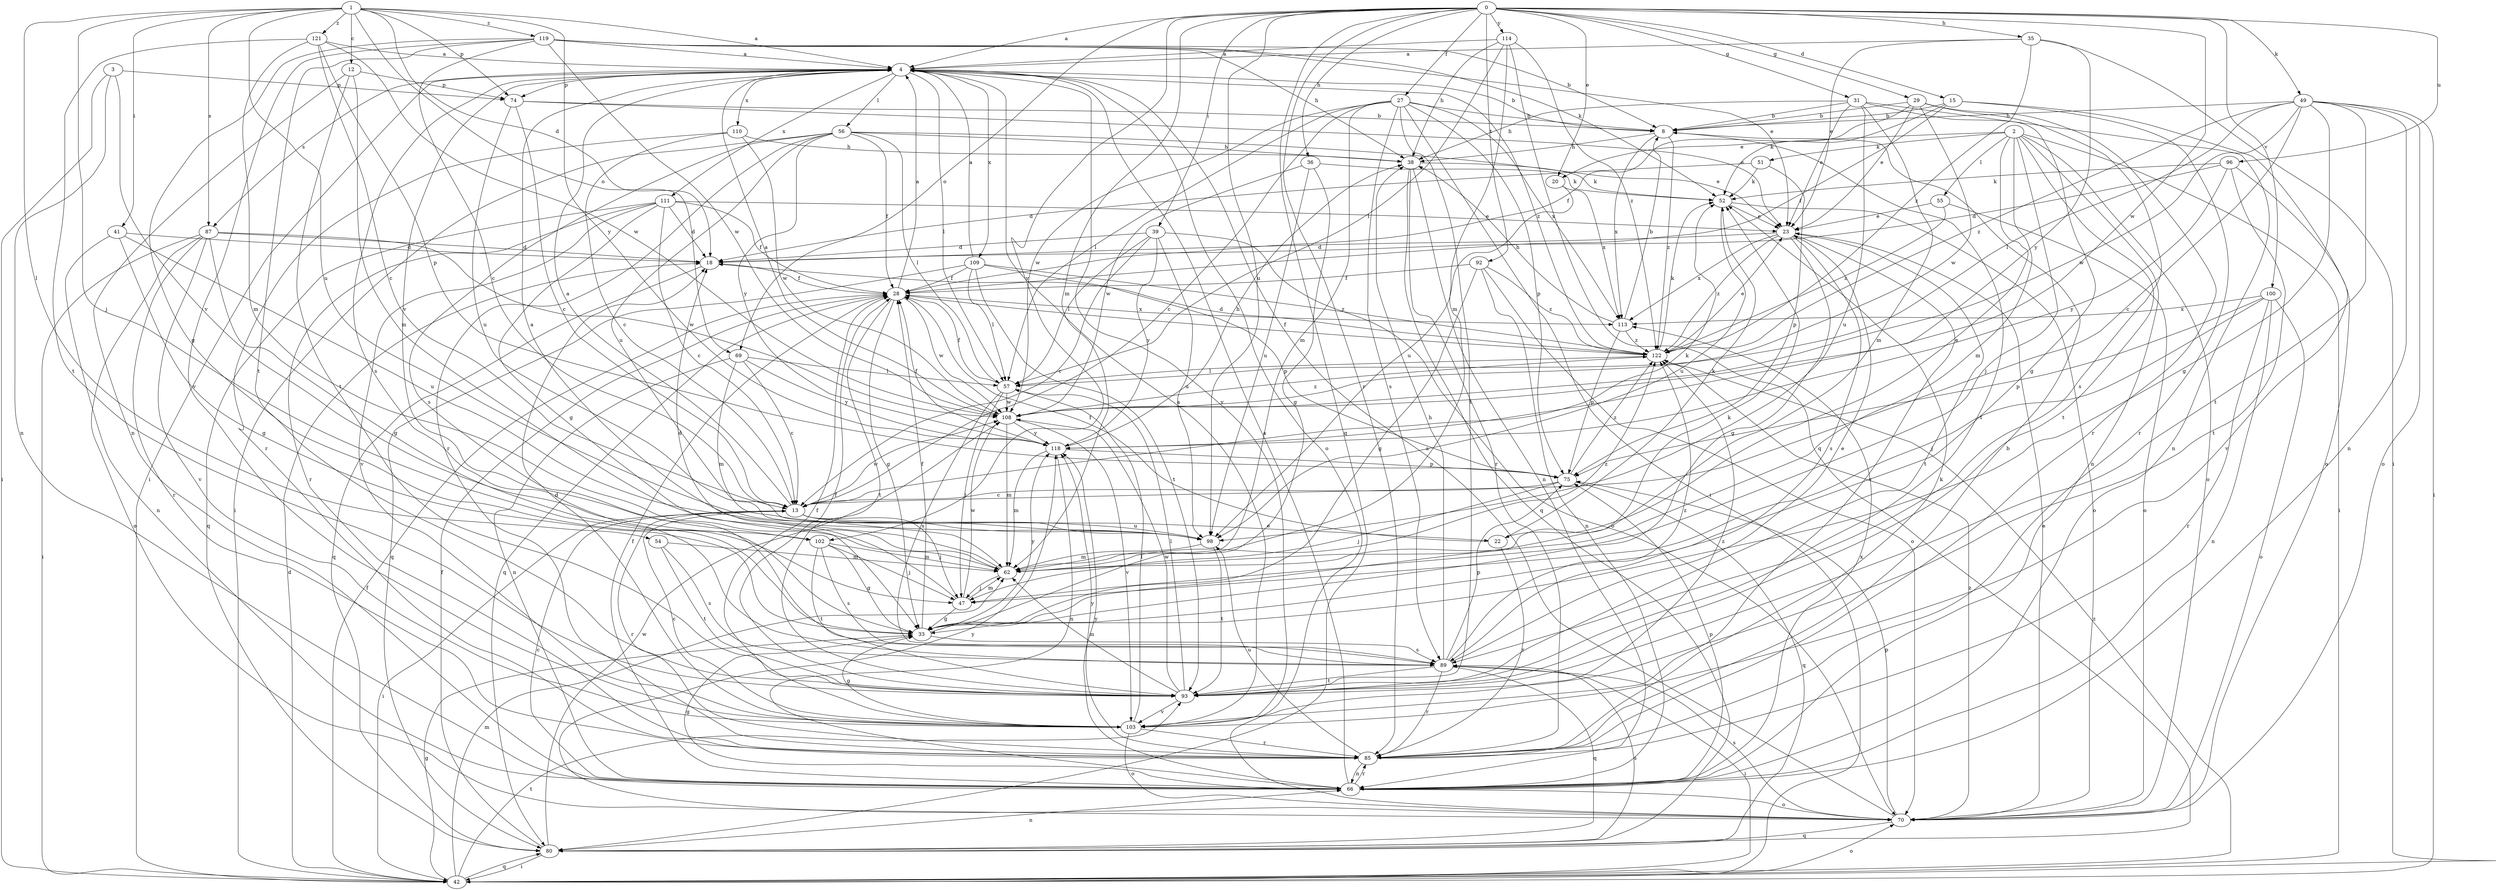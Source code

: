 strict digraph  {
0;
1;
2;
3;
4;
8;
12;
13;
15;
18;
20;
22;
23;
27;
28;
29;
31;
33;
35;
36;
38;
39;
41;
42;
47;
49;
51;
52;
54;
55;
56;
57;
62;
66;
69;
70;
74;
75;
80;
85;
87;
89;
92;
93;
96;
98;
100;
102;
103;
108;
109;
110;
111;
113;
114;
118;
119;
121;
122;
0 -> 4  [label=a];
0 -> 15  [label=d];
0 -> 20  [label=e];
0 -> 27  [label=f];
0 -> 29  [label=g];
0 -> 31  [label=g];
0 -> 35  [label=h];
0 -> 36  [label=h];
0 -> 39  [label=i];
0 -> 49  [label=k];
0 -> 62  [label=m];
0 -> 69  [label=o];
0 -> 80  [label=q];
0 -> 85  [label=r];
0 -> 92  [label=t];
0 -> 96  [label=u];
0 -> 98  [label=u];
0 -> 100  [label=v];
0 -> 102  [label=v];
0 -> 108  [label=w];
0 -> 114  [label=y];
1 -> 4  [label=a];
1 -> 12  [label=c];
1 -> 18  [label=d];
1 -> 41  [label=i];
1 -> 47  [label=j];
1 -> 54  [label=l];
1 -> 69  [label=o];
1 -> 74  [label=p];
1 -> 87  [label=s];
1 -> 98  [label=u];
1 -> 118  [label=y];
1 -> 119  [label=z];
1 -> 121  [label=z];
2 -> 20  [label=e];
2 -> 22  [label=e];
2 -> 42  [label=i];
2 -> 47  [label=j];
2 -> 51  [label=k];
2 -> 55  [label=l];
2 -> 62  [label=m];
2 -> 66  [label=n];
2 -> 70  [label=o];
2 -> 93  [label=t];
3 -> 42  [label=i];
3 -> 66  [label=n];
3 -> 74  [label=p];
3 -> 102  [label=v];
4 -> 8  [label=b];
4 -> 42  [label=i];
4 -> 56  [label=l];
4 -> 57  [label=l];
4 -> 70  [label=o];
4 -> 74  [label=p];
4 -> 87  [label=s];
4 -> 89  [label=s];
4 -> 102  [label=v];
4 -> 103  [label=v];
4 -> 109  [label=x];
4 -> 110  [label=x];
4 -> 111  [label=x];
4 -> 122  [label=z];
8 -> 38  [label=h];
8 -> 93  [label=t];
8 -> 113  [label=x];
8 -> 122  [label=z];
12 -> 62  [label=m];
12 -> 66  [label=n];
12 -> 74  [label=p];
12 -> 93  [label=t];
13 -> 4  [label=a];
13 -> 22  [label=e];
13 -> 42  [label=i];
13 -> 47  [label=j];
13 -> 52  [label=k];
13 -> 85  [label=r];
13 -> 98  [label=u];
13 -> 108  [label=w];
15 -> 8  [label=b];
15 -> 28  [label=f];
15 -> 52  [label=k];
15 -> 70  [label=o];
15 -> 85  [label=r];
18 -> 28  [label=f];
18 -> 80  [label=q];
20 -> 98  [label=u];
20 -> 113  [label=x];
22 -> 28  [label=f];
22 -> 52  [label=k];
22 -> 85  [label=r];
23 -> 18  [label=d];
23 -> 33  [label=g];
23 -> 89  [label=s];
23 -> 93  [label=t];
23 -> 103  [label=v];
23 -> 113  [label=x];
23 -> 122  [label=z];
27 -> 8  [label=b];
27 -> 13  [label=c];
27 -> 42  [label=i];
27 -> 57  [label=l];
27 -> 62  [label=m];
27 -> 75  [label=p];
27 -> 89  [label=s];
27 -> 93  [label=t];
27 -> 108  [label=w];
27 -> 113  [label=x];
28 -> 4  [label=a];
28 -> 33  [label=g];
28 -> 80  [label=q];
28 -> 93  [label=t];
28 -> 108  [label=w];
28 -> 113  [label=x];
29 -> 8  [label=b];
29 -> 23  [label=e];
29 -> 28  [label=f];
29 -> 85  [label=r];
29 -> 89  [label=s];
29 -> 108  [label=w];
31 -> 8  [label=b];
31 -> 23  [label=e];
31 -> 33  [label=g];
31 -> 38  [label=h];
31 -> 62  [label=m];
31 -> 66  [label=n];
31 -> 98  [label=u];
33 -> 28  [label=f];
33 -> 52  [label=k];
33 -> 89  [label=s];
33 -> 118  [label=y];
35 -> 4  [label=a];
35 -> 23  [label=e];
35 -> 42  [label=i];
35 -> 118  [label=y];
35 -> 122  [label=z];
36 -> 33  [label=g];
36 -> 52  [label=k];
36 -> 98  [label=u];
36 -> 108  [label=w];
38 -> 52  [label=k];
38 -> 66  [label=n];
38 -> 80  [label=q];
38 -> 85  [label=r];
39 -> 13  [label=c];
39 -> 18  [label=d];
39 -> 57  [label=l];
39 -> 70  [label=o];
39 -> 98  [label=u];
39 -> 118  [label=y];
41 -> 18  [label=d];
41 -> 33  [label=g];
41 -> 66  [label=n];
41 -> 98  [label=u];
42 -> 18  [label=d];
42 -> 28  [label=f];
42 -> 33  [label=g];
42 -> 62  [label=m];
42 -> 70  [label=o];
42 -> 80  [label=q];
42 -> 93  [label=t];
42 -> 122  [label=z];
47 -> 18  [label=d];
47 -> 33  [label=g];
47 -> 62  [label=m];
47 -> 108  [label=w];
49 -> 8  [label=b];
49 -> 13  [label=c];
49 -> 33  [label=g];
49 -> 42  [label=i];
49 -> 57  [label=l];
49 -> 66  [label=n];
49 -> 70  [label=o];
49 -> 93  [label=t];
49 -> 108  [label=w];
49 -> 122  [label=z];
51 -> 18  [label=d];
51 -> 52  [label=k];
51 -> 75  [label=p];
52 -> 23  [label=e];
52 -> 70  [label=o];
52 -> 98  [label=u];
54 -> 62  [label=m];
54 -> 89  [label=s];
54 -> 93  [label=t];
55 -> 23  [label=e];
55 -> 70  [label=o];
55 -> 122  [label=z];
56 -> 23  [label=e];
56 -> 28  [label=f];
56 -> 38  [label=h];
56 -> 42  [label=i];
56 -> 57  [label=l];
56 -> 85  [label=r];
56 -> 89  [label=s];
56 -> 98  [label=u];
56 -> 118  [label=y];
57 -> 28  [label=f];
57 -> 47  [label=j];
57 -> 89  [label=s];
57 -> 108  [label=w];
62 -> 4  [label=a];
62 -> 47  [label=j];
62 -> 122  [label=z];
66 -> 4  [label=a];
66 -> 13  [label=c];
66 -> 28  [label=f];
66 -> 33  [label=g];
66 -> 70  [label=o];
66 -> 75  [label=p];
66 -> 85  [label=r];
66 -> 113  [label=x];
66 -> 118  [label=y];
69 -> 13  [label=c];
69 -> 57  [label=l];
69 -> 62  [label=m];
69 -> 66  [label=n];
69 -> 118  [label=y];
70 -> 4  [label=a];
70 -> 23  [label=e];
70 -> 75  [label=p];
70 -> 80  [label=q];
70 -> 89  [label=s];
70 -> 118  [label=y];
70 -> 122  [label=z];
74 -> 8  [label=b];
74 -> 13  [label=c];
74 -> 23  [label=e];
74 -> 98  [label=u];
75 -> 13  [label=c];
75 -> 47  [label=j];
75 -> 80  [label=q];
75 -> 122  [label=z];
80 -> 28  [label=f];
80 -> 42  [label=i];
80 -> 66  [label=n];
80 -> 89  [label=s];
80 -> 108  [label=w];
85 -> 8  [label=b];
85 -> 52  [label=k];
85 -> 66  [label=n];
85 -> 98  [label=u];
85 -> 118  [label=y];
87 -> 18  [label=d];
87 -> 33  [label=g];
87 -> 42  [label=i];
87 -> 70  [label=o];
87 -> 85  [label=r];
87 -> 103  [label=v];
87 -> 108  [label=w];
89 -> 23  [label=e];
89 -> 38  [label=h];
89 -> 42  [label=i];
89 -> 75  [label=p];
89 -> 80  [label=q];
89 -> 85  [label=r];
89 -> 93  [label=t];
89 -> 122  [label=z];
92 -> 28  [label=f];
92 -> 33  [label=g];
92 -> 66  [label=n];
92 -> 70  [label=o];
92 -> 122  [label=z];
93 -> 28  [label=f];
93 -> 57  [label=l];
93 -> 62  [label=m];
93 -> 103  [label=v];
93 -> 108  [label=w];
96 -> 18  [label=d];
96 -> 52  [label=k];
96 -> 93  [label=t];
96 -> 103  [label=v];
96 -> 118  [label=y];
98 -> 62  [label=m];
98 -> 93  [label=t];
100 -> 47  [label=j];
100 -> 66  [label=n];
100 -> 70  [label=o];
100 -> 75  [label=p];
100 -> 85  [label=r];
100 -> 113  [label=x];
102 -> 33  [label=g];
102 -> 47  [label=j];
102 -> 62  [label=m];
102 -> 89  [label=s];
102 -> 93  [label=t];
103 -> 4  [label=a];
103 -> 13  [label=c];
103 -> 18  [label=d];
103 -> 28  [label=f];
103 -> 33  [label=g];
103 -> 57  [label=l];
103 -> 70  [label=o];
103 -> 85  [label=r];
103 -> 122  [label=z];
108 -> 4  [label=a];
108 -> 62  [label=m];
108 -> 103  [label=v];
108 -> 118  [label=y];
108 -> 122  [label=z];
109 -> 4  [label=a];
109 -> 28  [label=f];
109 -> 57  [label=l];
109 -> 75  [label=p];
109 -> 80  [label=q];
109 -> 93  [label=t];
109 -> 122  [label=z];
110 -> 13  [label=c];
110 -> 38  [label=h];
110 -> 85  [label=r];
110 -> 108  [label=w];
111 -> 13  [label=c];
111 -> 18  [label=d];
111 -> 23  [label=e];
111 -> 28  [label=f];
111 -> 33  [label=g];
111 -> 80  [label=q];
111 -> 85  [label=r];
111 -> 103  [label=v];
113 -> 8  [label=b];
113 -> 38  [label=h];
113 -> 75  [label=p];
113 -> 122  [label=z];
114 -> 4  [label=a];
114 -> 38  [label=h];
114 -> 57  [label=l];
114 -> 62  [label=m];
114 -> 80  [label=q];
114 -> 122  [label=z];
118 -> 28  [label=f];
118 -> 38  [label=h];
118 -> 62  [label=m];
118 -> 66  [label=n];
118 -> 75  [label=p];
119 -> 4  [label=a];
119 -> 8  [label=b];
119 -> 13  [label=c];
119 -> 23  [label=e];
119 -> 33  [label=g];
119 -> 38  [label=h];
119 -> 52  [label=k];
119 -> 93  [label=t];
119 -> 103  [label=v];
119 -> 108  [label=w];
121 -> 4  [label=a];
121 -> 13  [label=c];
121 -> 62  [label=m];
121 -> 75  [label=p];
121 -> 93  [label=t];
121 -> 108  [label=w];
122 -> 18  [label=d];
122 -> 23  [label=e];
122 -> 28  [label=f];
122 -> 52  [label=k];
122 -> 57  [label=l];
}
